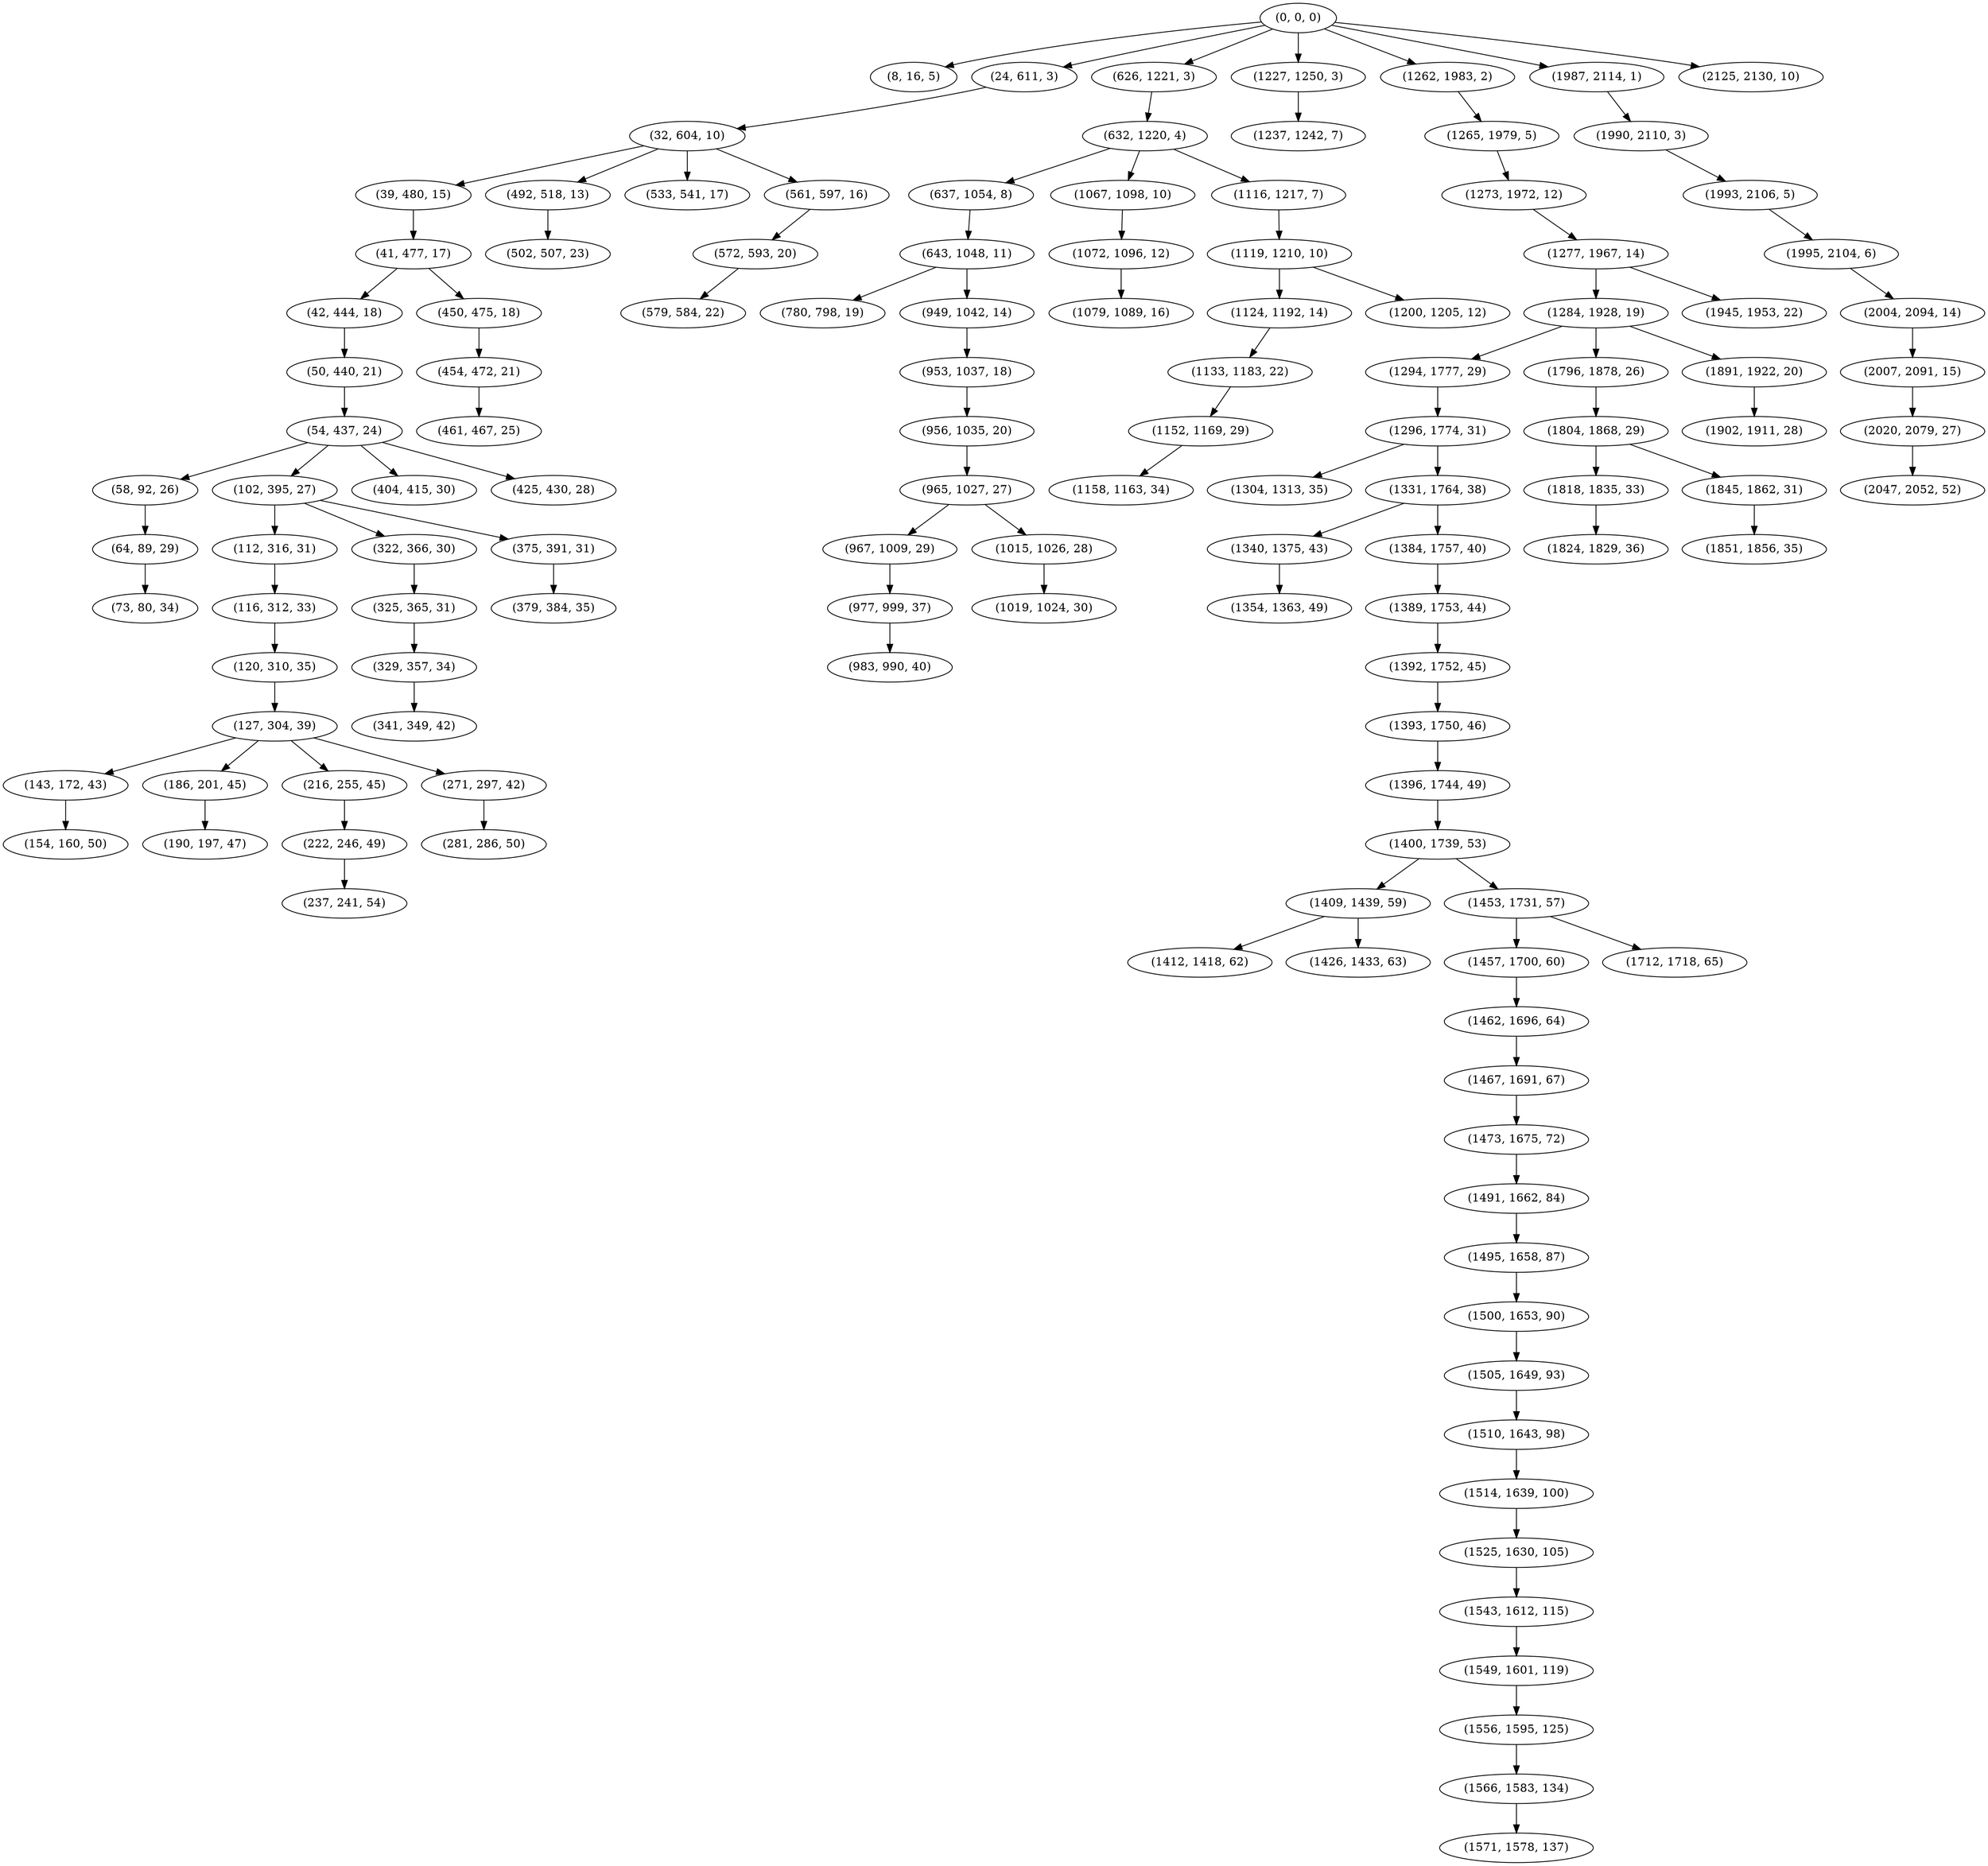 digraph tree {
    "(0, 0, 0)";
    "(8, 16, 5)";
    "(24, 611, 3)";
    "(32, 604, 10)";
    "(39, 480, 15)";
    "(41, 477, 17)";
    "(42, 444, 18)";
    "(50, 440, 21)";
    "(54, 437, 24)";
    "(58, 92, 26)";
    "(64, 89, 29)";
    "(73, 80, 34)";
    "(102, 395, 27)";
    "(112, 316, 31)";
    "(116, 312, 33)";
    "(120, 310, 35)";
    "(127, 304, 39)";
    "(143, 172, 43)";
    "(154, 160, 50)";
    "(186, 201, 45)";
    "(190, 197, 47)";
    "(216, 255, 45)";
    "(222, 246, 49)";
    "(237, 241, 54)";
    "(271, 297, 42)";
    "(281, 286, 50)";
    "(322, 366, 30)";
    "(325, 365, 31)";
    "(329, 357, 34)";
    "(341, 349, 42)";
    "(375, 391, 31)";
    "(379, 384, 35)";
    "(404, 415, 30)";
    "(425, 430, 28)";
    "(450, 475, 18)";
    "(454, 472, 21)";
    "(461, 467, 25)";
    "(492, 518, 13)";
    "(502, 507, 23)";
    "(533, 541, 17)";
    "(561, 597, 16)";
    "(572, 593, 20)";
    "(579, 584, 22)";
    "(626, 1221, 3)";
    "(632, 1220, 4)";
    "(637, 1054, 8)";
    "(643, 1048, 11)";
    "(780, 798, 19)";
    "(949, 1042, 14)";
    "(953, 1037, 18)";
    "(956, 1035, 20)";
    "(965, 1027, 27)";
    "(967, 1009, 29)";
    "(977, 999, 37)";
    "(983, 990, 40)";
    "(1015, 1026, 28)";
    "(1019, 1024, 30)";
    "(1067, 1098, 10)";
    "(1072, 1096, 12)";
    "(1079, 1089, 16)";
    "(1116, 1217, 7)";
    "(1119, 1210, 10)";
    "(1124, 1192, 14)";
    "(1133, 1183, 22)";
    "(1152, 1169, 29)";
    "(1158, 1163, 34)";
    "(1200, 1205, 12)";
    "(1227, 1250, 3)";
    "(1237, 1242, 7)";
    "(1262, 1983, 2)";
    "(1265, 1979, 5)";
    "(1273, 1972, 12)";
    "(1277, 1967, 14)";
    "(1284, 1928, 19)";
    "(1294, 1777, 29)";
    "(1296, 1774, 31)";
    "(1304, 1313, 35)";
    "(1331, 1764, 38)";
    "(1340, 1375, 43)";
    "(1354, 1363, 49)";
    "(1384, 1757, 40)";
    "(1389, 1753, 44)";
    "(1392, 1752, 45)";
    "(1393, 1750, 46)";
    "(1396, 1744, 49)";
    "(1400, 1739, 53)";
    "(1409, 1439, 59)";
    "(1412, 1418, 62)";
    "(1426, 1433, 63)";
    "(1453, 1731, 57)";
    "(1457, 1700, 60)";
    "(1462, 1696, 64)";
    "(1467, 1691, 67)";
    "(1473, 1675, 72)";
    "(1491, 1662, 84)";
    "(1495, 1658, 87)";
    "(1500, 1653, 90)";
    "(1505, 1649, 93)";
    "(1510, 1643, 98)";
    "(1514, 1639, 100)";
    "(1525, 1630, 105)";
    "(1543, 1612, 115)";
    "(1549, 1601, 119)";
    "(1556, 1595, 125)";
    "(1566, 1583, 134)";
    "(1571, 1578, 137)";
    "(1712, 1718, 65)";
    "(1796, 1878, 26)";
    "(1804, 1868, 29)";
    "(1818, 1835, 33)";
    "(1824, 1829, 36)";
    "(1845, 1862, 31)";
    "(1851, 1856, 35)";
    "(1891, 1922, 20)";
    "(1902, 1911, 28)";
    "(1945, 1953, 22)";
    "(1987, 2114, 1)";
    "(1990, 2110, 3)";
    "(1993, 2106, 5)";
    "(1995, 2104, 6)";
    "(2004, 2094, 14)";
    "(2007, 2091, 15)";
    "(2020, 2079, 27)";
    "(2047, 2052, 52)";
    "(2125, 2130, 10)";
    "(0, 0, 0)" -> "(8, 16, 5)";
    "(0, 0, 0)" -> "(24, 611, 3)";
    "(0, 0, 0)" -> "(626, 1221, 3)";
    "(0, 0, 0)" -> "(1227, 1250, 3)";
    "(0, 0, 0)" -> "(1262, 1983, 2)";
    "(0, 0, 0)" -> "(1987, 2114, 1)";
    "(0, 0, 0)" -> "(2125, 2130, 10)";
    "(24, 611, 3)" -> "(32, 604, 10)";
    "(32, 604, 10)" -> "(39, 480, 15)";
    "(32, 604, 10)" -> "(492, 518, 13)";
    "(32, 604, 10)" -> "(533, 541, 17)";
    "(32, 604, 10)" -> "(561, 597, 16)";
    "(39, 480, 15)" -> "(41, 477, 17)";
    "(41, 477, 17)" -> "(42, 444, 18)";
    "(41, 477, 17)" -> "(450, 475, 18)";
    "(42, 444, 18)" -> "(50, 440, 21)";
    "(50, 440, 21)" -> "(54, 437, 24)";
    "(54, 437, 24)" -> "(58, 92, 26)";
    "(54, 437, 24)" -> "(102, 395, 27)";
    "(54, 437, 24)" -> "(404, 415, 30)";
    "(54, 437, 24)" -> "(425, 430, 28)";
    "(58, 92, 26)" -> "(64, 89, 29)";
    "(64, 89, 29)" -> "(73, 80, 34)";
    "(102, 395, 27)" -> "(112, 316, 31)";
    "(102, 395, 27)" -> "(322, 366, 30)";
    "(102, 395, 27)" -> "(375, 391, 31)";
    "(112, 316, 31)" -> "(116, 312, 33)";
    "(116, 312, 33)" -> "(120, 310, 35)";
    "(120, 310, 35)" -> "(127, 304, 39)";
    "(127, 304, 39)" -> "(143, 172, 43)";
    "(127, 304, 39)" -> "(186, 201, 45)";
    "(127, 304, 39)" -> "(216, 255, 45)";
    "(127, 304, 39)" -> "(271, 297, 42)";
    "(143, 172, 43)" -> "(154, 160, 50)";
    "(186, 201, 45)" -> "(190, 197, 47)";
    "(216, 255, 45)" -> "(222, 246, 49)";
    "(222, 246, 49)" -> "(237, 241, 54)";
    "(271, 297, 42)" -> "(281, 286, 50)";
    "(322, 366, 30)" -> "(325, 365, 31)";
    "(325, 365, 31)" -> "(329, 357, 34)";
    "(329, 357, 34)" -> "(341, 349, 42)";
    "(375, 391, 31)" -> "(379, 384, 35)";
    "(450, 475, 18)" -> "(454, 472, 21)";
    "(454, 472, 21)" -> "(461, 467, 25)";
    "(492, 518, 13)" -> "(502, 507, 23)";
    "(561, 597, 16)" -> "(572, 593, 20)";
    "(572, 593, 20)" -> "(579, 584, 22)";
    "(626, 1221, 3)" -> "(632, 1220, 4)";
    "(632, 1220, 4)" -> "(637, 1054, 8)";
    "(632, 1220, 4)" -> "(1067, 1098, 10)";
    "(632, 1220, 4)" -> "(1116, 1217, 7)";
    "(637, 1054, 8)" -> "(643, 1048, 11)";
    "(643, 1048, 11)" -> "(780, 798, 19)";
    "(643, 1048, 11)" -> "(949, 1042, 14)";
    "(949, 1042, 14)" -> "(953, 1037, 18)";
    "(953, 1037, 18)" -> "(956, 1035, 20)";
    "(956, 1035, 20)" -> "(965, 1027, 27)";
    "(965, 1027, 27)" -> "(967, 1009, 29)";
    "(965, 1027, 27)" -> "(1015, 1026, 28)";
    "(967, 1009, 29)" -> "(977, 999, 37)";
    "(977, 999, 37)" -> "(983, 990, 40)";
    "(1015, 1026, 28)" -> "(1019, 1024, 30)";
    "(1067, 1098, 10)" -> "(1072, 1096, 12)";
    "(1072, 1096, 12)" -> "(1079, 1089, 16)";
    "(1116, 1217, 7)" -> "(1119, 1210, 10)";
    "(1119, 1210, 10)" -> "(1124, 1192, 14)";
    "(1119, 1210, 10)" -> "(1200, 1205, 12)";
    "(1124, 1192, 14)" -> "(1133, 1183, 22)";
    "(1133, 1183, 22)" -> "(1152, 1169, 29)";
    "(1152, 1169, 29)" -> "(1158, 1163, 34)";
    "(1227, 1250, 3)" -> "(1237, 1242, 7)";
    "(1262, 1983, 2)" -> "(1265, 1979, 5)";
    "(1265, 1979, 5)" -> "(1273, 1972, 12)";
    "(1273, 1972, 12)" -> "(1277, 1967, 14)";
    "(1277, 1967, 14)" -> "(1284, 1928, 19)";
    "(1277, 1967, 14)" -> "(1945, 1953, 22)";
    "(1284, 1928, 19)" -> "(1294, 1777, 29)";
    "(1284, 1928, 19)" -> "(1796, 1878, 26)";
    "(1284, 1928, 19)" -> "(1891, 1922, 20)";
    "(1294, 1777, 29)" -> "(1296, 1774, 31)";
    "(1296, 1774, 31)" -> "(1304, 1313, 35)";
    "(1296, 1774, 31)" -> "(1331, 1764, 38)";
    "(1331, 1764, 38)" -> "(1340, 1375, 43)";
    "(1331, 1764, 38)" -> "(1384, 1757, 40)";
    "(1340, 1375, 43)" -> "(1354, 1363, 49)";
    "(1384, 1757, 40)" -> "(1389, 1753, 44)";
    "(1389, 1753, 44)" -> "(1392, 1752, 45)";
    "(1392, 1752, 45)" -> "(1393, 1750, 46)";
    "(1393, 1750, 46)" -> "(1396, 1744, 49)";
    "(1396, 1744, 49)" -> "(1400, 1739, 53)";
    "(1400, 1739, 53)" -> "(1409, 1439, 59)";
    "(1400, 1739, 53)" -> "(1453, 1731, 57)";
    "(1409, 1439, 59)" -> "(1412, 1418, 62)";
    "(1409, 1439, 59)" -> "(1426, 1433, 63)";
    "(1453, 1731, 57)" -> "(1457, 1700, 60)";
    "(1453, 1731, 57)" -> "(1712, 1718, 65)";
    "(1457, 1700, 60)" -> "(1462, 1696, 64)";
    "(1462, 1696, 64)" -> "(1467, 1691, 67)";
    "(1467, 1691, 67)" -> "(1473, 1675, 72)";
    "(1473, 1675, 72)" -> "(1491, 1662, 84)";
    "(1491, 1662, 84)" -> "(1495, 1658, 87)";
    "(1495, 1658, 87)" -> "(1500, 1653, 90)";
    "(1500, 1653, 90)" -> "(1505, 1649, 93)";
    "(1505, 1649, 93)" -> "(1510, 1643, 98)";
    "(1510, 1643, 98)" -> "(1514, 1639, 100)";
    "(1514, 1639, 100)" -> "(1525, 1630, 105)";
    "(1525, 1630, 105)" -> "(1543, 1612, 115)";
    "(1543, 1612, 115)" -> "(1549, 1601, 119)";
    "(1549, 1601, 119)" -> "(1556, 1595, 125)";
    "(1556, 1595, 125)" -> "(1566, 1583, 134)";
    "(1566, 1583, 134)" -> "(1571, 1578, 137)";
    "(1796, 1878, 26)" -> "(1804, 1868, 29)";
    "(1804, 1868, 29)" -> "(1818, 1835, 33)";
    "(1804, 1868, 29)" -> "(1845, 1862, 31)";
    "(1818, 1835, 33)" -> "(1824, 1829, 36)";
    "(1845, 1862, 31)" -> "(1851, 1856, 35)";
    "(1891, 1922, 20)" -> "(1902, 1911, 28)";
    "(1987, 2114, 1)" -> "(1990, 2110, 3)";
    "(1990, 2110, 3)" -> "(1993, 2106, 5)";
    "(1993, 2106, 5)" -> "(1995, 2104, 6)";
    "(1995, 2104, 6)" -> "(2004, 2094, 14)";
    "(2004, 2094, 14)" -> "(2007, 2091, 15)";
    "(2007, 2091, 15)" -> "(2020, 2079, 27)";
    "(2020, 2079, 27)" -> "(2047, 2052, 52)";
}
